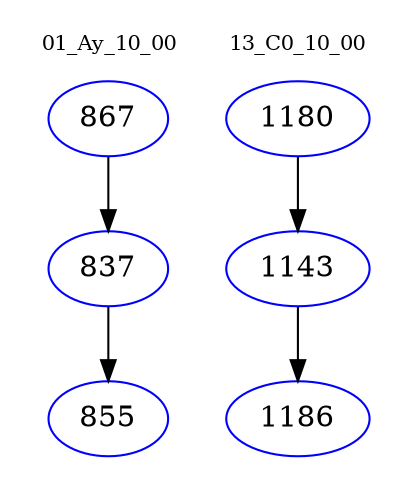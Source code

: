 digraph{
subgraph cluster_0 {
color = white
label = "01_Ay_10_00";
fontsize=10;
T0_867 [label="867", color="blue"]
T0_867 -> T0_837 [color="black"]
T0_837 [label="837", color="blue"]
T0_837 -> T0_855 [color="black"]
T0_855 [label="855", color="blue"]
}
subgraph cluster_1 {
color = white
label = "13_C0_10_00";
fontsize=10;
T1_1180 [label="1180", color="blue"]
T1_1180 -> T1_1143 [color="black"]
T1_1143 [label="1143", color="blue"]
T1_1143 -> T1_1186 [color="black"]
T1_1186 [label="1186", color="blue"]
}
}
